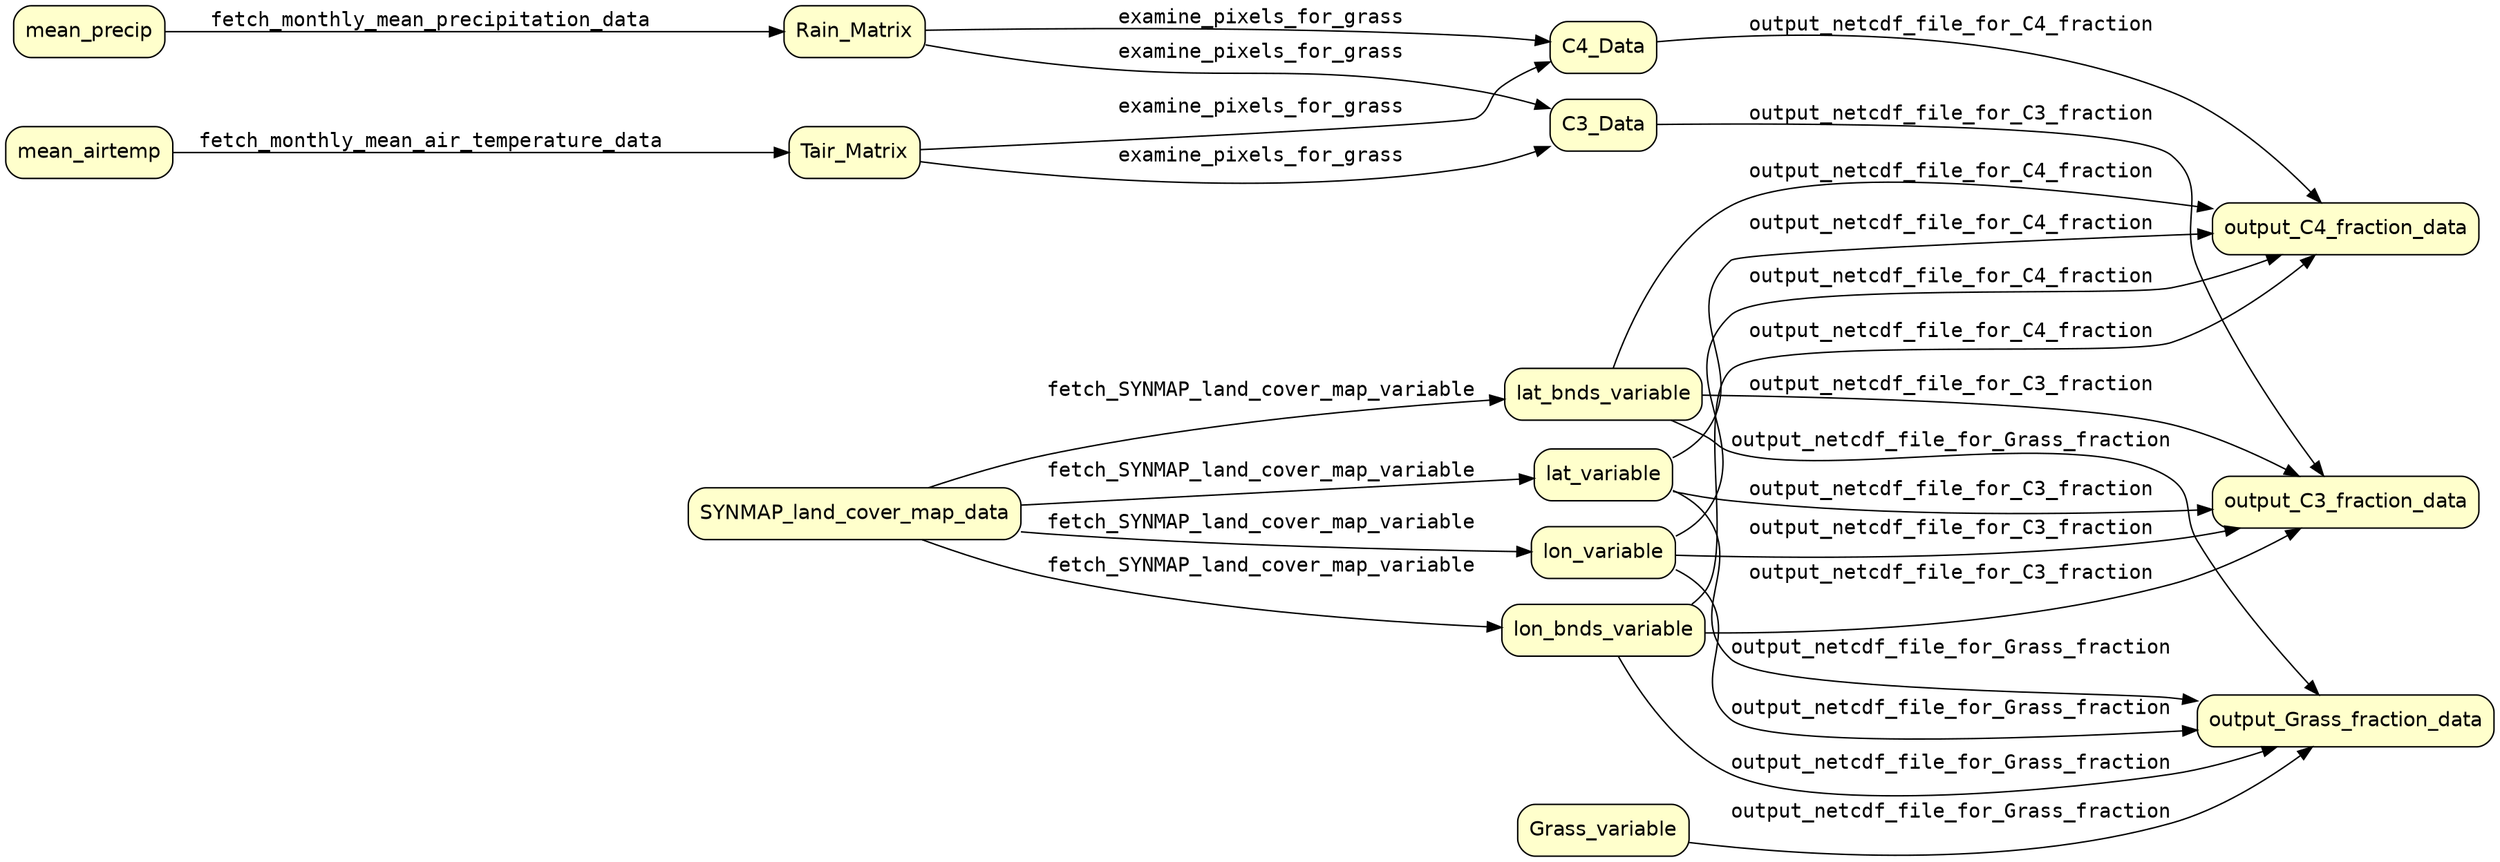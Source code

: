 digraph Workflow {
rankdir=LR
graph[fontname=Courier]
edge[fontname=Courier]
node[fontname=Helvetica]
node[shape=box style="rounded,filled" fillcolor="#FFFFCC" peripheries=1 label=""]
node1 [label="output_C3_fraction_data"]
node2 [label="output_C4_fraction_data"]
node3 [label="output_Grass_fraction_data"]
node4 [label="SYNMAP_land_cover_map_data"]
node5 [label="mean_airtemp"]
node6 [label="mean_precip"]
node7 [label="Tair_Matrix"]
node8 [label="Rain_Matrix"]
node9 [label="lon_variable"]
node10 [label="lat_variable"]
node11 [label="lon_bnds_variable"]
node12 [label="lat_bnds_variable"]
node13 [label="C3_Data"]
node14 [label="C4_Data"]
node15 [label="Grass_variable"]
node4 -> node9 [label="fetch_SYNMAP_land_cover_map_variable"]
node4 -> node10 [label="fetch_SYNMAP_land_cover_map_variable"]
node4 -> node11 [label="fetch_SYNMAP_land_cover_map_variable"]
node4 -> node12 [label="fetch_SYNMAP_land_cover_map_variable"]
node5 -> node7 [label="fetch_monthly_mean_air_temperature_data"]
node6 -> node8 [label="fetch_monthly_mean_precipitation_data"]
node7 -> node13 [label="examine_pixels_for_grass"]
node8 -> node13 [label="examine_pixels_for_grass"]
node7 -> node14 [label="examine_pixels_for_grass"]
node8 -> node14 [label="examine_pixels_for_grass"]
node9 -> node1 [label="output_netcdf_file_for_C3_fraction"]
node10 -> node1 [label="output_netcdf_file_for_C3_fraction"]
node11 -> node1 [label="output_netcdf_file_for_C3_fraction"]
node12 -> node1 [label="output_netcdf_file_for_C3_fraction"]
node13 -> node1 [label="output_netcdf_file_for_C3_fraction"]
node9 -> node2 [label="output_netcdf_file_for_C4_fraction"]
node10 -> node2 [label="output_netcdf_file_for_C4_fraction"]
node11 -> node2 [label="output_netcdf_file_for_C4_fraction"]
node12 -> node2 [label="output_netcdf_file_for_C4_fraction"]
node14 -> node2 [label="output_netcdf_file_for_C4_fraction"]
node9 -> node3 [label="output_netcdf_file_for_Grass_fraction"]
node10 -> node3 [label="output_netcdf_file_for_Grass_fraction"]
node11 -> node3 [label="output_netcdf_file_for_Grass_fraction"]
node12 -> node3 [label="output_netcdf_file_for_Grass_fraction"]
node15 -> node3 [label="output_netcdf_file_for_Grass_fraction"]
}

